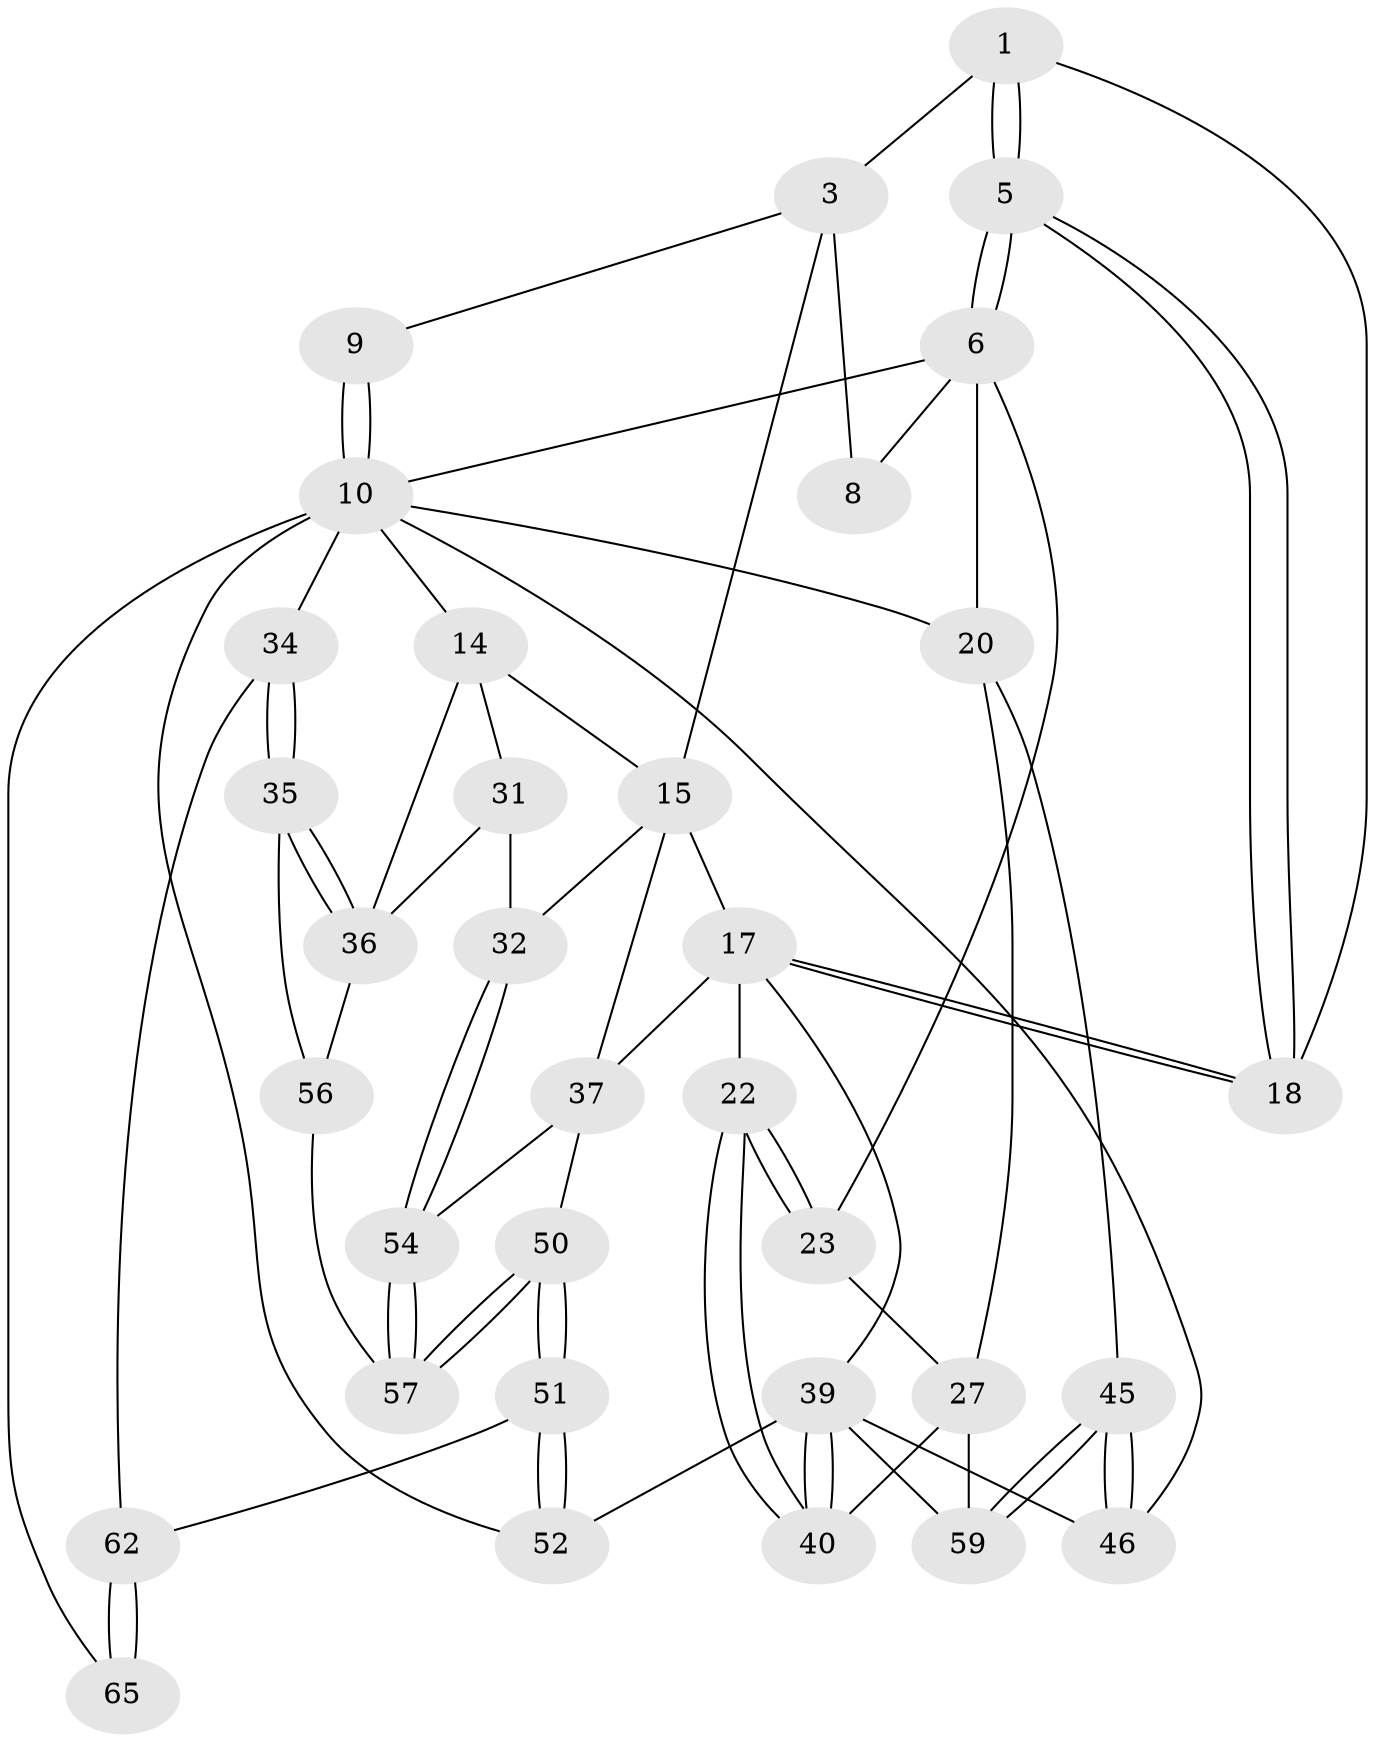 // original degree distribution, {3: 0.029411764705882353, 5: 0.47058823529411764, 4: 0.2647058823529412, 6: 0.23529411764705882}
// Generated by graph-tools (version 1.1) at 2025/17/03/09/25 04:17:06]
// undirected, 34 vertices, 77 edges
graph export_dot {
graph [start="1"]
  node [color=gray90,style=filled];
  1 [pos="+0.34268276082257065+0.04011447555752224",super="+2"];
  3 [pos="+0.4649839498841339+0.10631399840463325",super="+12+4"];
  5 [pos="+0.2933012018868697+0.19517749732223563"];
  6 [pos="+0.19000579146279742+0.1255756365074332",super="+7+19"];
  8 [pos="+0.22073708169214495+0"];
  9 [pos="+0.6171166327885667+0"];
  10 [pos="+1+0",super="+13+11+41"];
  14 [pos="+1+0",super="+30"];
  15 [pos="+0.6581683969101987+0.22264338910569453",super="+16+28"];
  17 [pos="+0.34817247023034775+0.2655675217329454",super="+21"];
  18 [pos="+0.3433902628713072+0.24092296793762466"];
  20 [pos="+0+0.113190520577152",super="+25"];
  22 [pos="+0.27575897836041163+0.3809513070018908"];
  23 [pos="+0.2395222459099138+0.3760505015242534"];
  27 [pos="+0.13198924921943905+0.3626564711730071",super="+43"];
  31 [pos="+0.8018314039676452+0.4321145231667427"];
  32 [pos="+0.7560373660346931+0.42703393305512816"];
  34 [pos="+1+0.5720413812001189",super="+42"];
  35 [pos="+1+0.5151879032767285",super="+58"];
  36 [pos="+0.9806303106289608+0.5052337000110847",super="+55"];
  37 [pos="+0.5738553250054788+0.463723078119457",super="+49"];
  39 [pos="+0.37657604806259026+0.601842217215717",super="+53"];
  40 [pos="+0.28391247098042416+0.4404743883040118"];
  45 [pos="+0+0.8362434472634752"];
  46 [pos="+0+1"];
  50 [pos="+0.5771509106483997+0.7121764441891856"];
  51 [pos="+0.5179486213985605+0.7683134718214222"];
  52 [pos="+0.45544380268356893+0.7935134865166652"];
  54 [pos="+0.7160621844731965+0.4654846054426954"];
  56 [pos="+0.800293306281304+0.6612075422667124"];
  57 [pos="+0.7498412463426368+0.6633641333538453"];
  59 [pos="+0.07837616723420314+0.6912629700267251"];
  62 [pos="+0.8961373868593773+0.7542777706520253",super="+63"];
  65 [pos="+1+1",super="+66"];
  1 -- 5;
  1 -- 5;
  1 -- 18;
  1 -- 3;
  3 -- 9;
  3 -- 15;
  3 -- 8;
  5 -- 6;
  5 -- 6;
  5 -- 18;
  5 -- 18;
  6 -- 8;
  6 -- 10;
  6 -- 20 [weight=2];
  6 -- 23;
  9 -- 10;
  9 -- 10;
  10 -- 34 [weight=2];
  10 -- 14;
  10 -- 20;
  10 -- 52;
  10 -- 46;
  10 -- 65 [weight=2];
  14 -- 15;
  14 -- 36;
  14 -- 31;
  15 -- 17 [weight=2];
  15 -- 32;
  15 -- 37;
  17 -- 18;
  17 -- 18;
  17 -- 37;
  17 -- 22;
  17 -- 39;
  20 -- 27 [weight=2];
  20 -- 45;
  22 -- 23;
  22 -- 23;
  22 -- 40;
  22 -- 40;
  23 -- 27;
  27 -- 40;
  27 -- 59;
  31 -- 32;
  31 -- 36;
  32 -- 54;
  32 -- 54;
  34 -- 35 [weight=2];
  34 -- 35;
  34 -- 62;
  35 -- 36;
  35 -- 36;
  35 -- 56;
  36 -- 56;
  37 -- 50;
  37 -- 54;
  39 -- 40;
  39 -- 40;
  39 -- 59;
  39 -- 52;
  39 -- 46;
  45 -- 46;
  45 -- 46;
  45 -- 59;
  45 -- 59;
  50 -- 51;
  50 -- 51;
  50 -- 57;
  50 -- 57;
  51 -- 52;
  51 -- 52;
  51 -- 62;
  54 -- 57;
  54 -- 57;
  56 -- 57;
  62 -- 65 [weight=2];
  62 -- 65;
}
